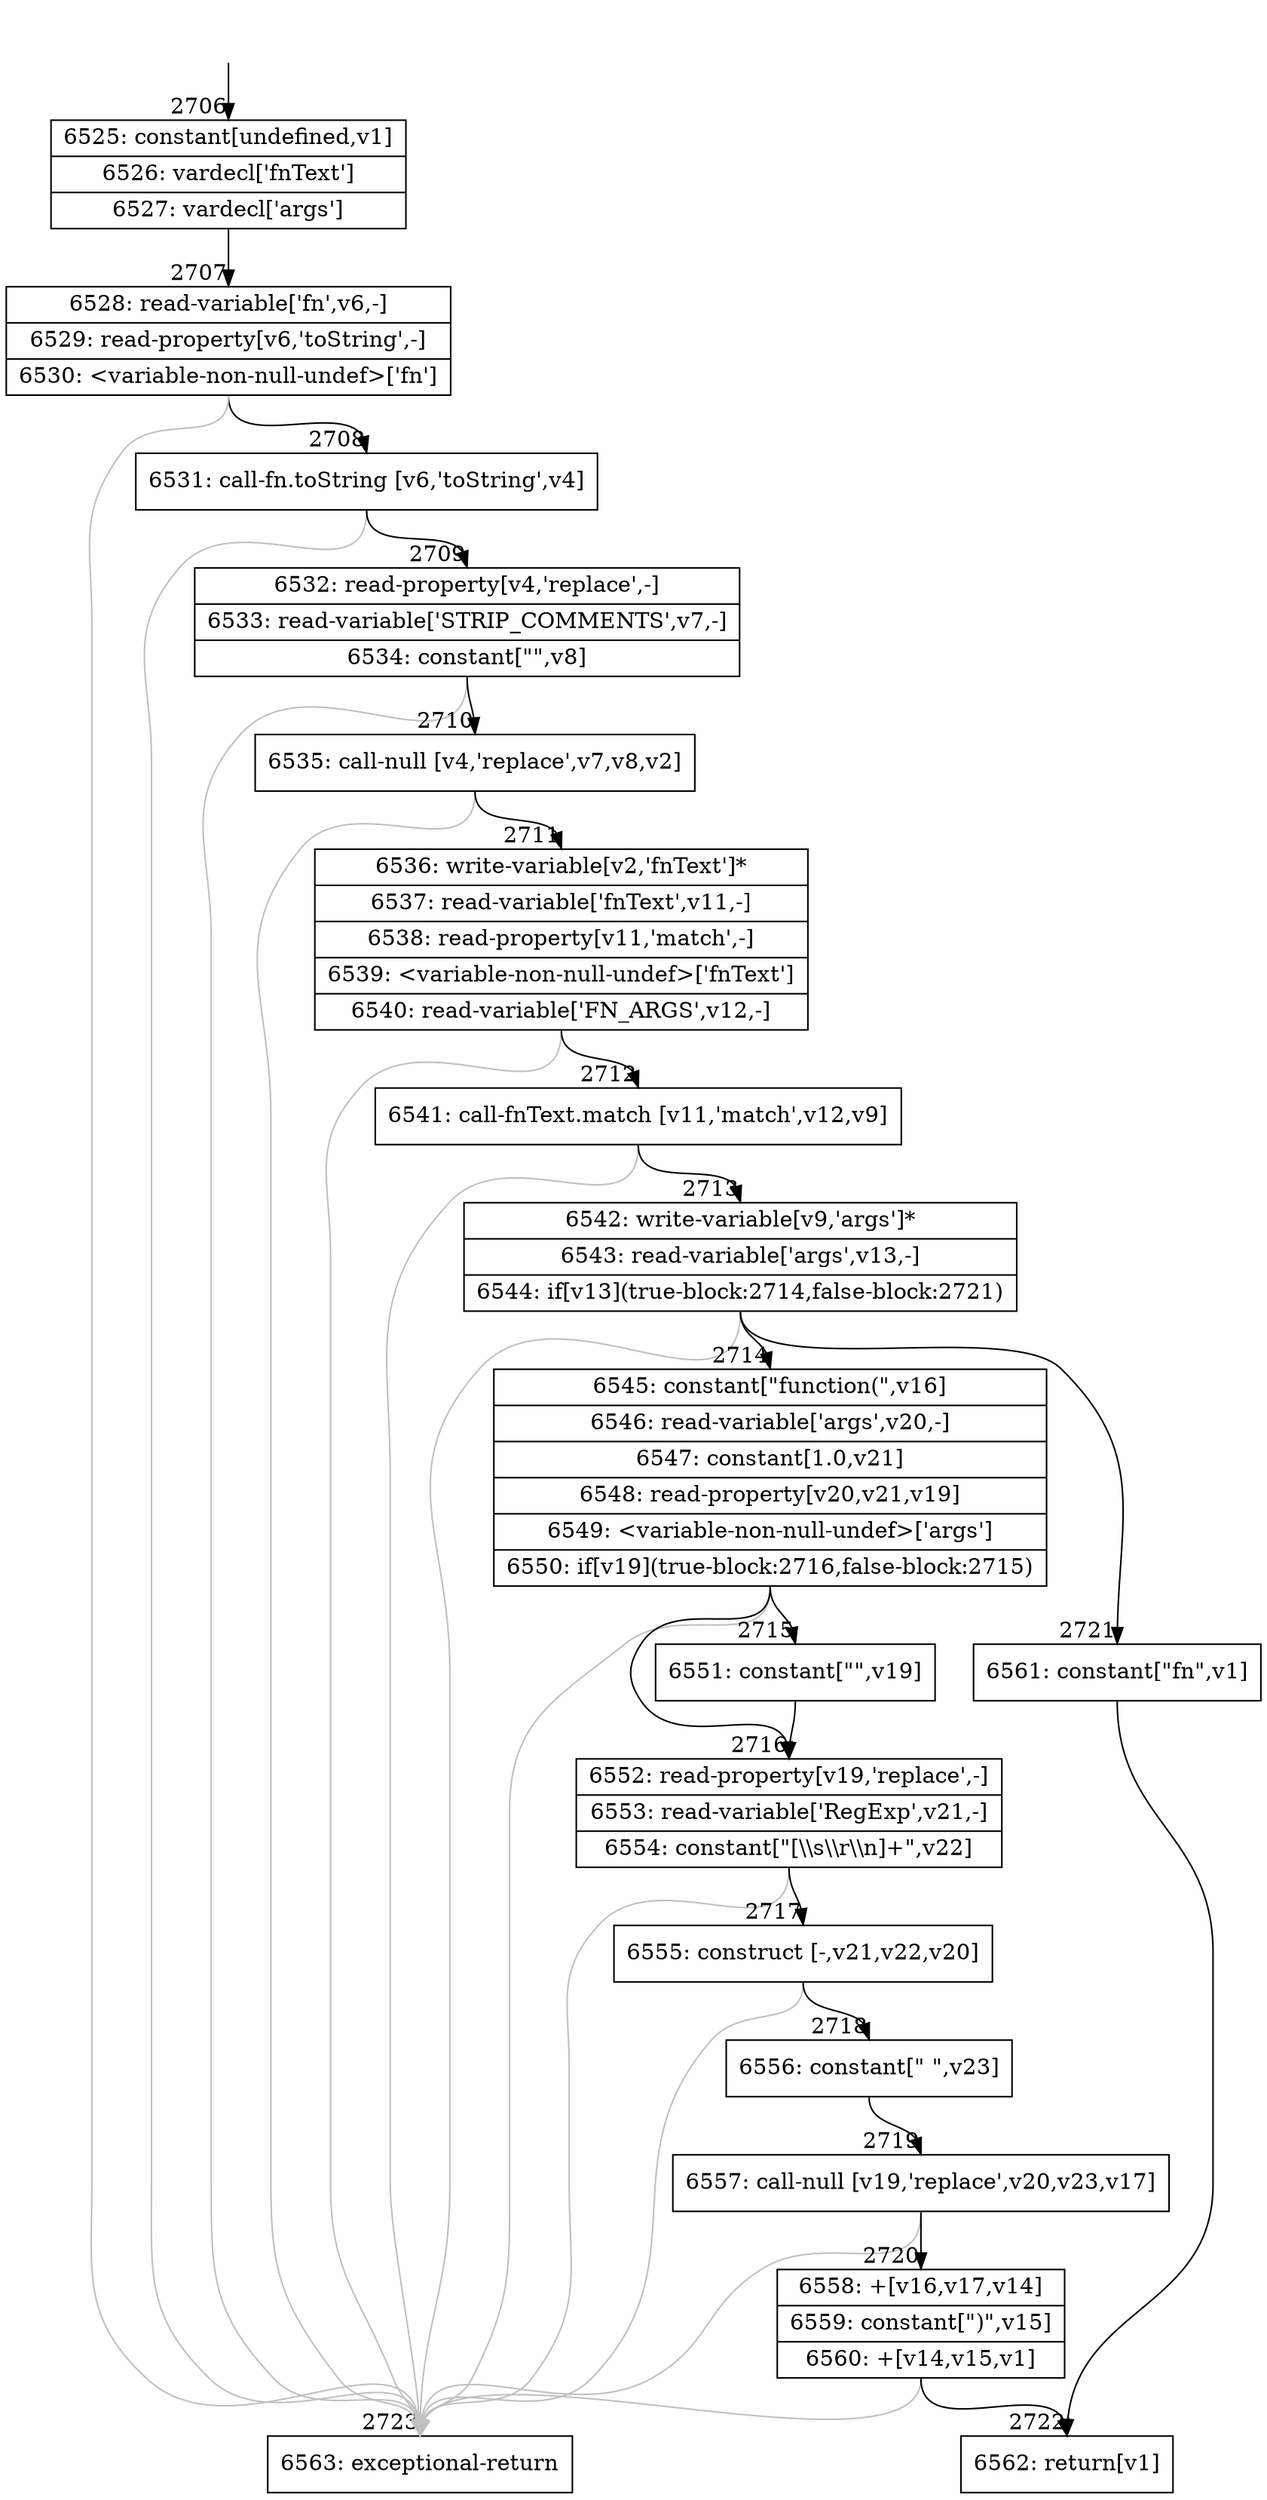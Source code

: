 digraph {
rankdir="TD"
BB_entry220[shape=none,label=""];
BB_entry220 -> BB2706 [tailport=s, headport=n, headlabel="    2706"]
BB2706 [shape=record label="{6525: constant[undefined,v1]|6526: vardecl['fnText']|6527: vardecl['args']}" ] 
BB2706 -> BB2707 [tailport=s, headport=n, headlabel="      2707"]
BB2707 [shape=record label="{6528: read-variable['fn',v6,-]|6529: read-property[v6,'toString',-]|6530: \<variable-non-null-undef\>['fn']}" ] 
BB2707 -> BB2708 [tailport=s, headport=n, headlabel="      2708"]
BB2707 -> BB2723 [tailport=s, headport=n, color=gray, headlabel="      2723"]
BB2708 [shape=record label="{6531: call-fn.toString [v6,'toString',v4]}" ] 
BB2708 -> BB2709 [tailport=s, headport=n, headlabel="      2709"]
BB2708 -> BB2723 [tailport=s, headport=n, color=gray]
BB2709 [shape=record label="{6532: read-property[v4,'replace',-]|6533: read-variable['STRIP_COMMENTS',v7,-]|6534: constant[\"\",v8]}" ] 
BB2709 -> BB2710 [tailport=s, headport=n, headlabel="      2710"]
BB2709 -> BB2723 [tailport=s, headport=n, color=gray]
BB2710 [shape=record label="{6535: call-null [v4,'replace',v7,v8,v2]}" ] 
BB2710 -> BB2711 [tailport=s, headport=n, headlabel="      2711"]
BB2710 -> BB2723 [tailport=s, headport=n, color=gray]
BB2711 [shape=record label="{6536: write-variable[v2,'fnText']*|6537: read-variable['fnText',v11,-]|6538: read-property[v11,'match',-]|6539: \<variable-non-null-undef\>['fnText']|6540: read-variable['FN_ARGS',v12,-]}" ] 
BB2711 -> BB2712 [tailport=s, headport=n, headlabel="      2712"]
BB2711 -> BB2723 [tailport=s, headport=n, color=gray]
BB2712 [shape=record label="{6541: call-fnText.match [v11,'match',v12,v9]}" ] 
BB2712 -> BB2713 [tailport=s, headport=n, headlabel="      2713"]
BB2712 -> BB2723 [tailport=s, headport=n, color=gray]
BB2713 [shape=record label="{6542: write-variable[v9,'args']*|6543: read-variable['args',v13,-]|6544: if[v13](true-block:2714,false-block:2721)}" ] 
BB2713 -> BB2714 [tailport=s, headport=n, headlabel="      2714"]
BB2713 -> BB2721 [tailport=s, headport=n, headlabel="      2721"]
BB2713 -> BB2723 [tailport=s, headport=n, color=gray]
BB2714 [shape=record label="{6545: constant[\"function(\",v16]|6546: read-variable['args',v20,-]|6547: constant[1.0,v21]|6548: read-property[v20,v21,v19]|6549: \<variable-non-null-undef\>['args']|6550: if[v19](true-block:2716,false-block:2715)}" ] 
BB2714 -> BB2716 [tailport=s, headport=n, headlabel="      2716"]
BB2714 -> BB2715 [tailport=s, headport=n, headlabel="      2715"]
BB2714 -> BB2723 [tailport=s, headport=n, color=gray]
BB2715 [shape=record label="{6551: constant[\"\",v19]}" ] 
BB2715 -> BB2716 [tailport=s, headport=n]
BB2716 [shape=record label="{6552: read-property[v19,'replace',-]|6553: read-variable['RegExp',v21,-]|6554: constant[\"[\\\\s\\\\r\\\\n]+\",v22]}" ] 
BB2716 -> BB2717 [tailport=s, headport=n, headlabel="      2717"]
BB2716 -> BB2723 [tailport=s, headport=n, color=gray]
BB2717 [shape=record label="{6555: construct [-,v21,v22,v20]}" ] 
BB2717 -> BB2718 [tailport=s, headport=n, headlabel="      2718"]
BB2717 -> BB2723 [tailport=s, headport=n, color=gray]
BB2718 [shape=record label="{6556: constant[\" \",v23]}" ] 
BB2718 -> BB2719 [tailport=s, headport=n, headlabel="      2719"]
BB2719 [shape=record label="{6557: call-null [v19,'replace',v20,v23,v17]}" ] 
BB2719 -> BB2720 [tailport=s, headport=n, headlabel="      2720"]
BB2719 -> BB2723 [tailport=s, headport=n, color=gray]
BB2720 [shape=record label="{6558: +[v16,v17,v14]|6559: constant[\")\",v15]|6560: +[v14,v15,v1]}" ] 
BB2720 -> BB2722 [tailport=s, headport=n, headlabel="      2722"]
BB2720 -> BB2723 [tailport=s, headport=n, color=gray]
BB2721 [shape=record label="{6561: constant[\"fn\",v1]}" ] 
BB2721 -> BB2722 [tailport=s, headport=n]
BB2722 [shape=record label="{6562: return[v1]}" ] 
BB2723 [shape=record label="{6563: exceptional-return}" ] 
//#$~ 3705
}
